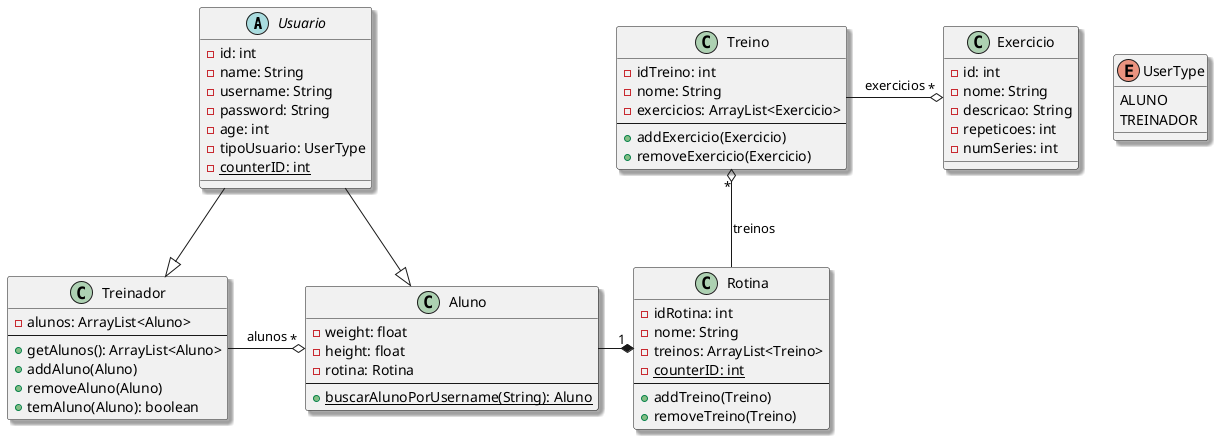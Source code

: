 @startuml GymBro - Layout Balanceado

skinparam shadowing true

Usuario -down-|> Aluno
Usuario -down-|> Treinador

Treinador -right-o "*" Aluno : alunos

Aluno -right-* "1" Rotina
Rotina -up-o "*" Treino : treinos
Treino -right-o "*" Exercicio : exercicios

abstract class Usuario {
    - id: int
    - name: String
    - username: String
    - password: String
    - age: int
    - tipoUsuario: UserType
    - {static} counterID: int
}

class Aluno {
    - weight: float
    - height: float
    - rotina: Rotina
    --
    + {static} buscarAlunoPorUsername(String): Aluno
}

class Treinador {
    - alunos: ArrayList<Aluno>
    --
    + getAlunos(): ArrayList<Aluno>
    + addAluno(Aluno)
    + removeAluno(Aluno)
    + temAluno(Aluno): boolean
}

class Rotina {
    - idRotina: int
    - nome: String
    - treinos: ArrayList<Treino>
    - {static} counterID: int
    --
    + addTreino(Treino)
    + removeTreino(Treino)
}

class Treino {
    - idTreino: int
    - nome: String
    - exercicios: ArrayList<Exercicio>
    --
    + addExercicio(Exercicio)
    + removeExercicio(Exercicio)
}

class Exercicio {
    - id: int
    - nome: String
    - descricao: String
    - repeticoes: int
    - numSeries: int
}

enum UserType {
    ALUNO
    TREINADOR
}

@enduml